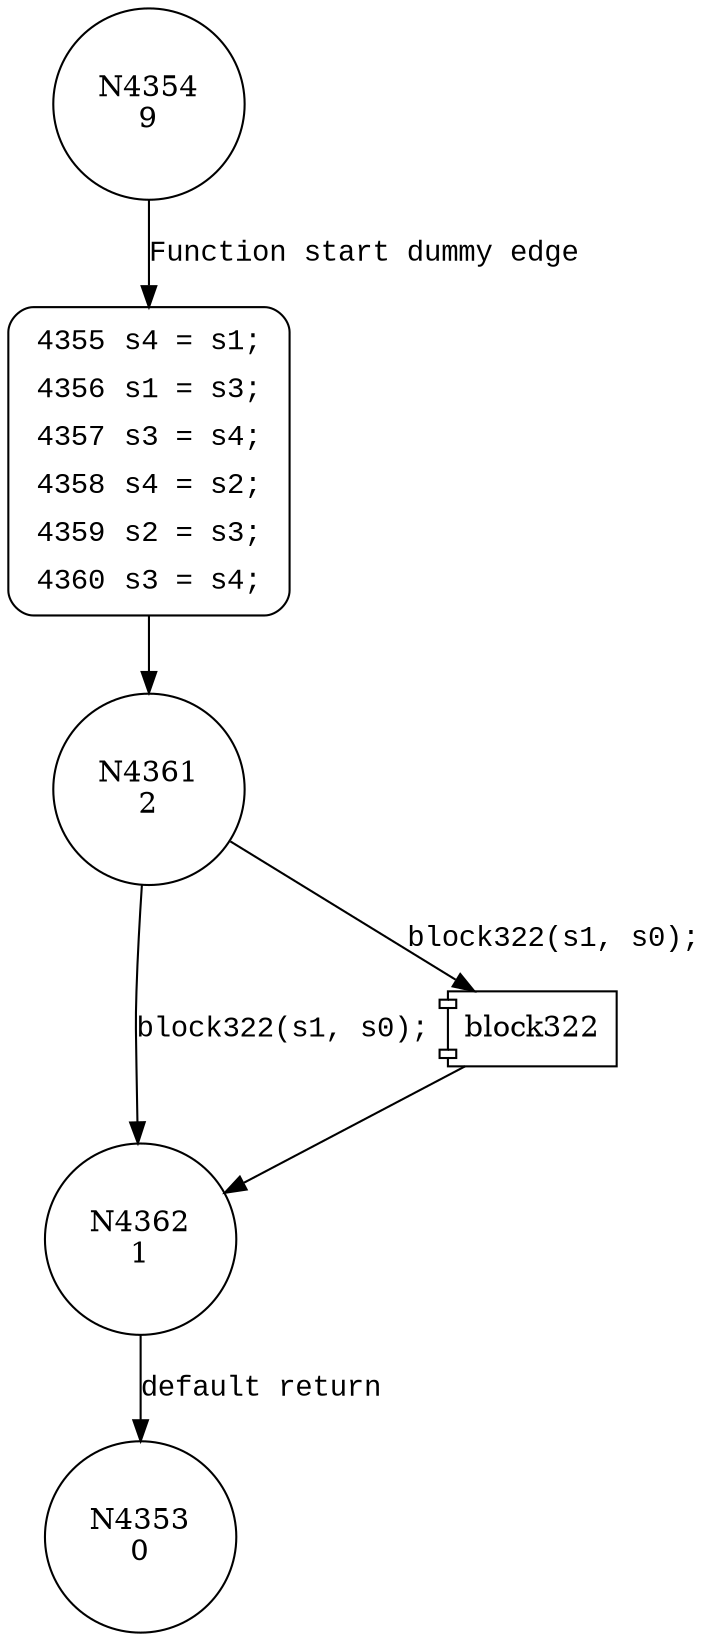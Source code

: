 digraph block1769_0 {
4354 [shape="circle" label="N4354\n9"]
4355 [shape="circle" label="N4355\n8"]
4361 [shape="circle" label="N4361\n2"]
4362 [shape="circle" label="N4362\n1"]
4353 [shape="circle" label="N4353\n0"]
4355 [style="filled,bold" penwidth="1" fillcolor="white" fontname="Courier New" shape="Mrecord" label=<<table border="0" cellborder="0" cellpadding="3" bgcolor="white"><tr><td align="right">4355</td><td align="left">s4 = s1;</td></tr><tr><td align="right">4356</td><td align="left">s1 = s3;</td></tr><tr><td align="right">4357</td><td align="left">s3 = s4;</td></tr><tr><td align="right">4358</td><td align="left">s4 = s2;</td></tr><tr><td align="right">4359</td><td align="left">s2 = s3;</td></tr><tr><td align="right">4360</td><td align="left">s3 = s4;</td></tr></table>>]
4355 -> 4361[label=""]
4354 -> 4355 [label="Function start dummy edge" fontname="Courier New"]
100201 [shape="component" label="block322"]
4361 -> 100201 [label="block322(s1, s0);" fontname="Courier New"]
100201 -> 4362 [label="" fontname="Courier New"]
4361 -> 4362 [label="block322(s1, s0);" fontname="Courier New"]
4362 -> 4353 [label="default return" fontname="Courier New"]
}